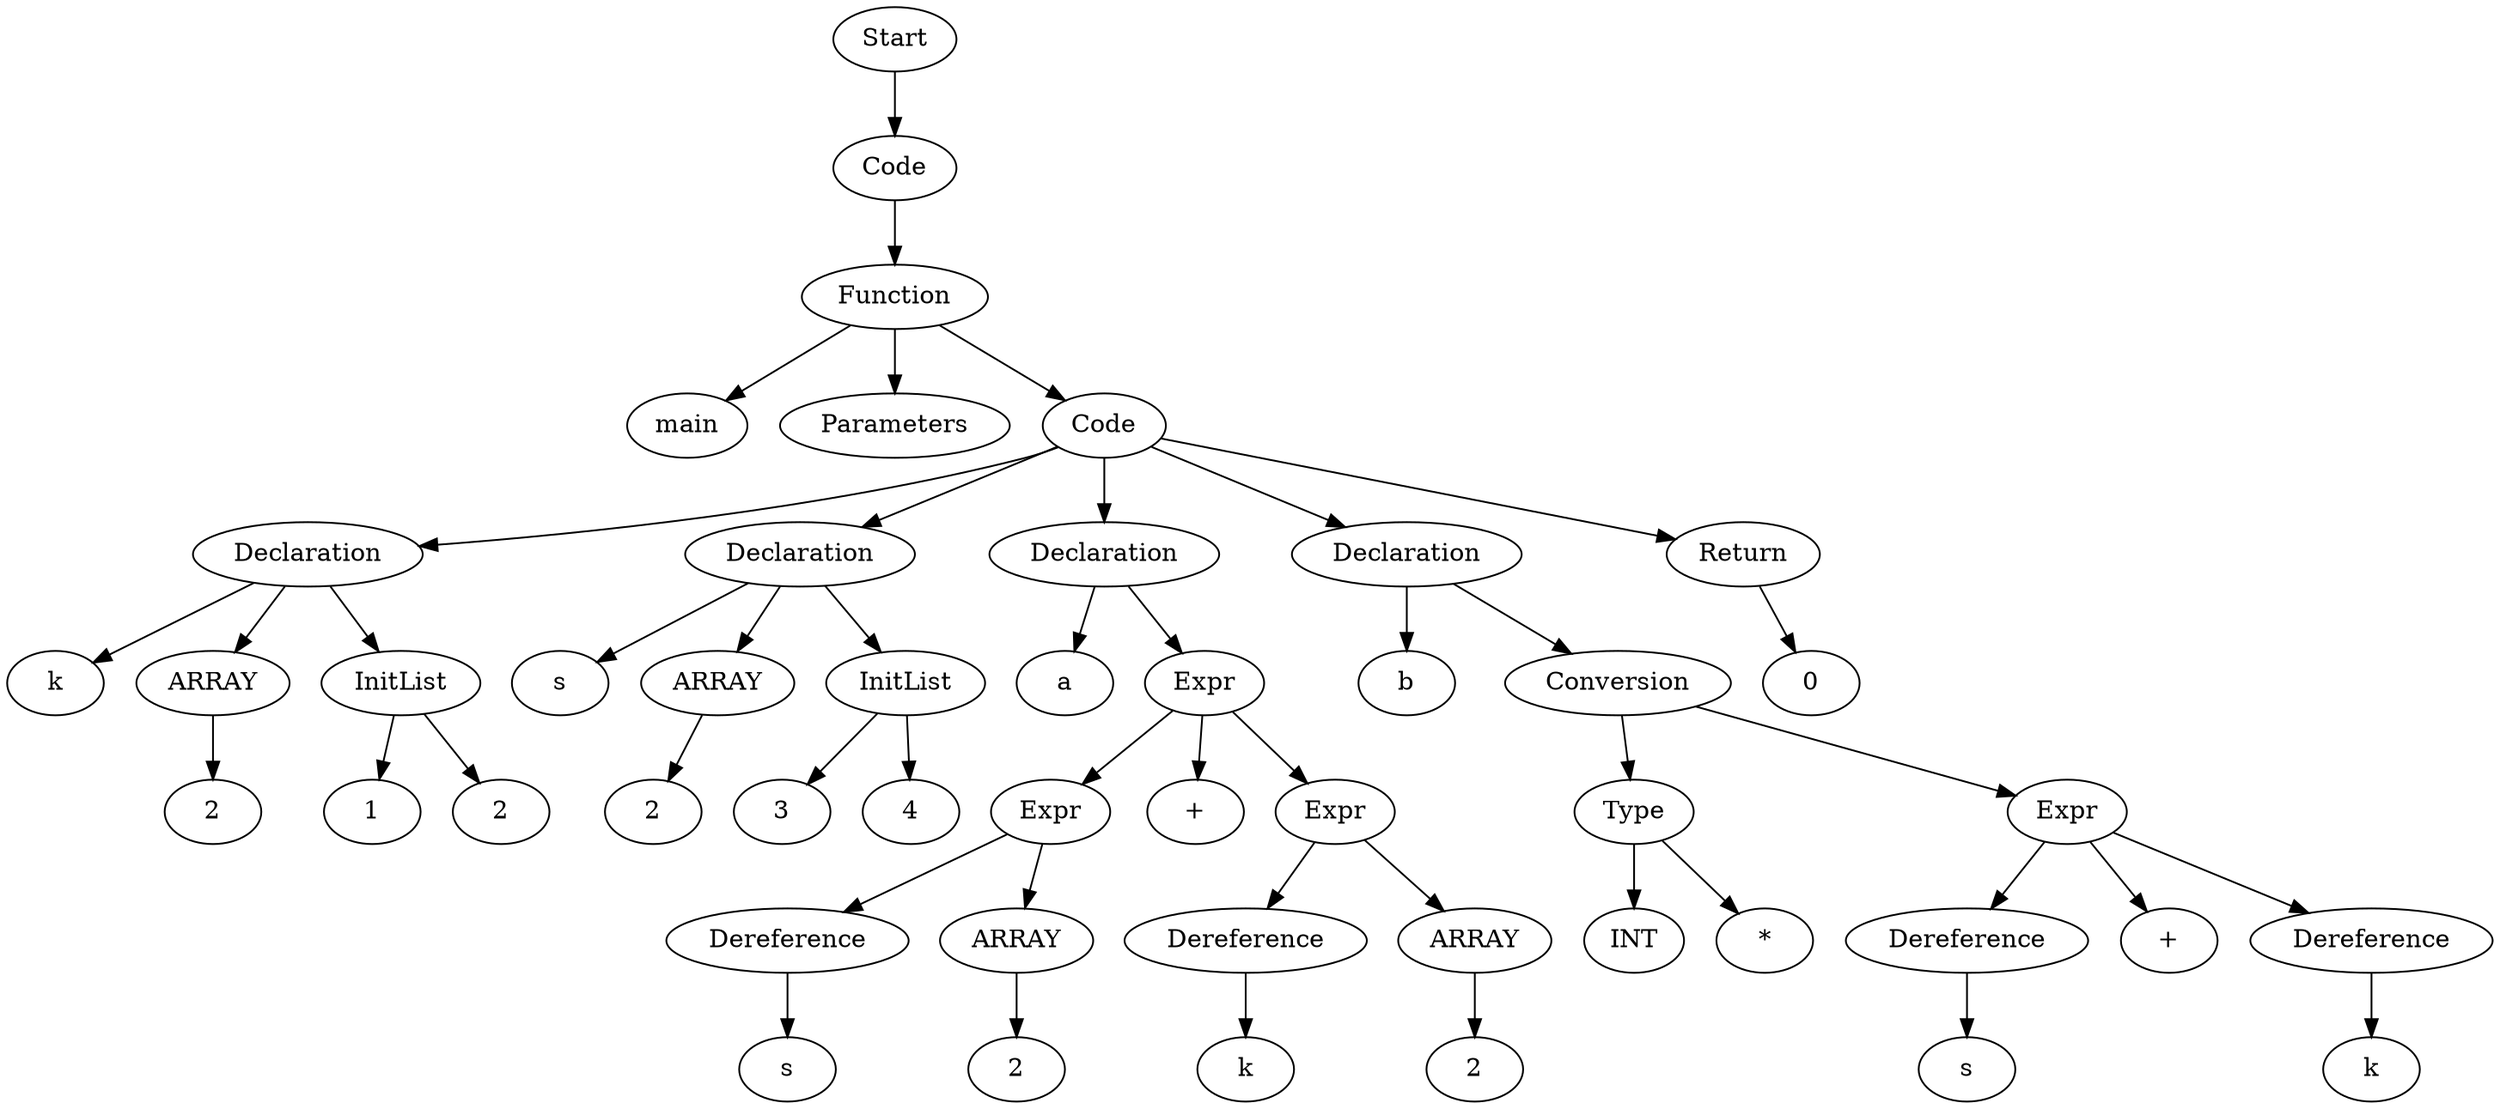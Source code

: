 digraph AST {
  "138928997283056" [label="Start"];
  "138928997283056" -> "138928997278448";
  "138928997278448" [label="Code"];
  "138928997278448" -> "138928997281520";
  "138928997281520" [label="Function"];
  "138928997281520" -> "138928997274224";
  "138928997281520" -> "138928997278208";
  "138928997281520" -> "138928997277440";
  "138928997274224" [label="main"];
  "138928997278208" [label="Parameters"];
  "138928997277440" [label="Code"];
  "138928997277440" -> "138928997276768";
  "138928997277440" -> "138928997227904";
  "138928997277440" -> "138928997226176";
  "138928997277440" -> "138928997223248";
  "138928997277440" -> "138928997229248";
  "138928997276768" [label="Declaration"];
  "138928997276768" -> "138928997280704";
  "138928997276768" -> "138928997282864";
  "138928997276768" -> "138928997273936";
  "138928997280704" [label="k"];
  "138928997282864" [label="ARRAY"];
  "138928997282864" -> "138928997269760";
  "138928997269760" [label="2"];
  "138928997273936" [label="InitList"];
  "138928997273936" -> "138928997274080";
  "138928997273936" -> "138928997227760";
  "138928997274080" [label="1"];
  "138928997227760" [label="2"];
  "138928997227904" [label="Declaration"];
  "138928997227904" -> "138928997226512";
  "138928997227904" -> "138928997226224";
  "138928997227904" -> "138928997224304";
  "138928997226512" [label="s"];
  "138928997226224" [label="ARRAY"];
  "138928997226224" -> "138928997226368";
  "138928997226368" [label="2"];
  "138928997224304" [label="InitList"];
  "138928997224304" -> "138928997222096";
  "138928997224304" -> "138928997227808";
  "138928997222096" [label="3"];
  "138928997227808" [label="4"];
  "138928997226176" [label="Declaration"];
  "138928997226176" -> "138928997226992";
  "138928997226176" -> "138928997227184";
  "138928997226992" [label="a"];
  "138928997227184" [label="Expr"];
  "138928997227184" -> "138928997222192";
  "138928997227184" -> "138928997222960";
  "138928997227184" -> "138928997226032";
  "138928997222192" [label="Expr"];
  "138928997222192" -> "138928997226416";
  "138928997222192" -> "138928997221856";
  "138928997226416" [label="Dereference"];
  "138928997226416" -> "138928997224448";
  "138928997224448" [label="s"];
  "138928997221856" [label="ARRAY"];
  "138928997221856" -> "138928997222864";
  "138928997222864" [label="2"];
  "138928997222960" [label="+"];
  "138928997226032" [label="Expr"];
  "138928997226032" -> "138928997225504";
  "138928997226032" -> "138928997225024";
  "138928997225504" [label="Dereference"];
  "138928997225504" -> "138928997225120";
  "138928997225120" [label="k"];
  "138928997225024" [label="ARRAY"];
  "138928997225024" -> "138928997224064";
  "138928997224064" [label="2"];
  "138928997223248" [label="Declaration"];
  "138928997223248" -> "138928997222000";
  "138928997223248" -> "138928997220512";
  "138928997222000" [label="b"];
  "138928997220512" [label="Conversion"];
  "138928997220512" -> "138928997232128";
  "138928997220512" -> "138928997223296";
  "138928997232128" [label="Type"];
  "138928997232128" -> "138928997221712";
  "138928997232128" -> "138928997226320";
  "138928997221712" [label="INT"];
  "138928997226320" [label="*"];
  "138928997223296" [label="Expr"];
  "138928997223296" -> "138928997230016";
  "138928997223296" -> "138928997224928";
  "138928997223296" -> "138928997227616";
  "138928997230016" [label="Dereference"];
  "138928997230016" -> "138928997221664";
  "138928997221664" [label="s"];
  "138928997224928" [label="+"];
  "138928997227616" [label="Dereference"];
  "138928997227616" -> "138928997229632";
  "138928997229632" [label="k"];
  "138928997229248" [label="Return"];
  "138928997229248" -> "138928997221424";
  "138928997221424" [label="0"];
}
